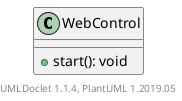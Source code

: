 @startuml

    class WebControl [[WebControl.html]] {
        +start(): void
    }


    center footer UMLDoclet 1.1.4, PlantUML 1.2019.05
@enduml
